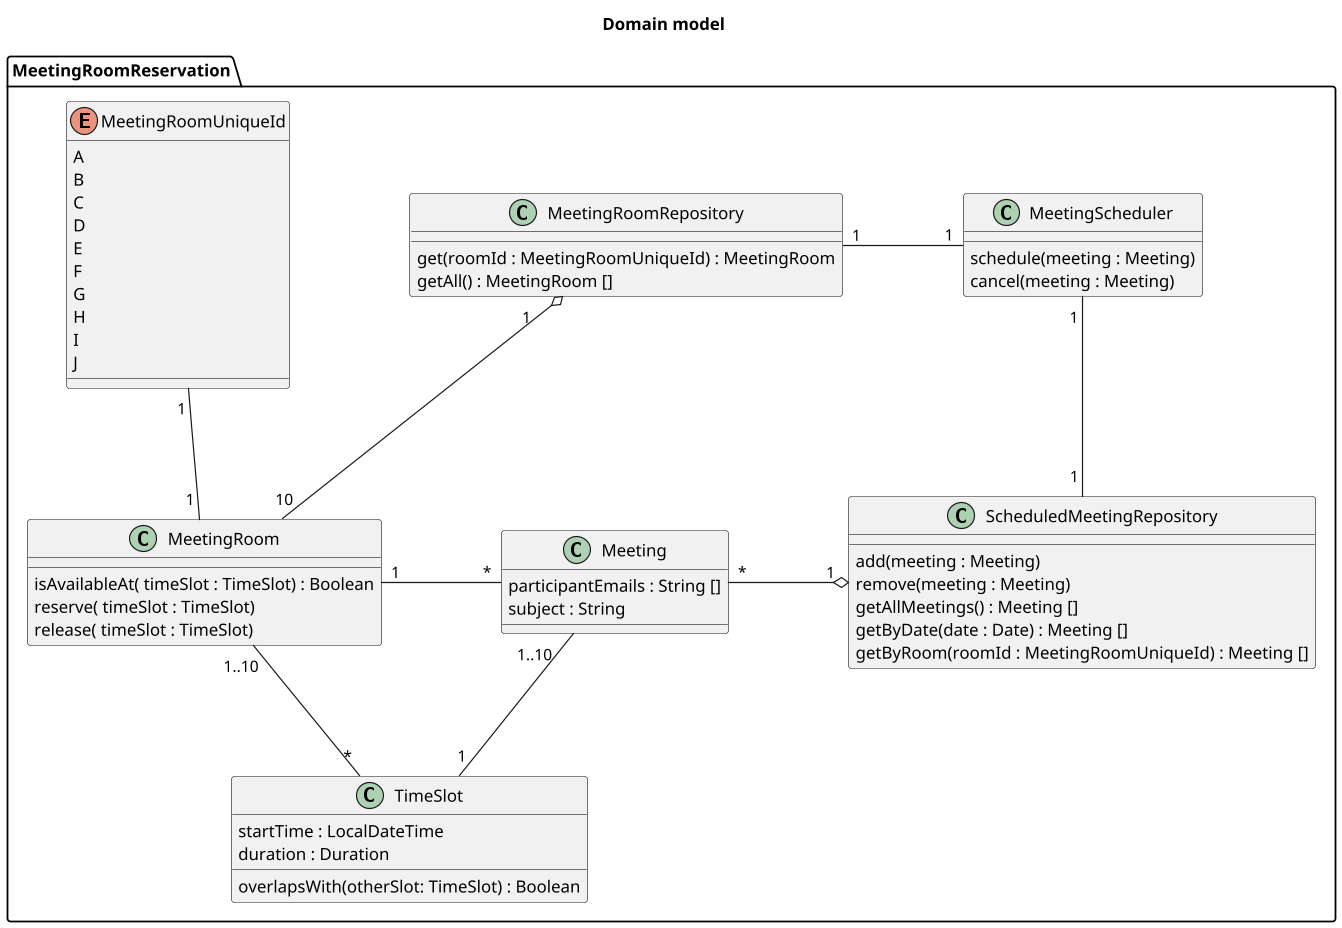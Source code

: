 @startuml

scale 1.2
skinparam nodesep 100
skinparam ranksep 90

title Domain model

package MeetingRoomReservation {

    class MeetingRoom {
        isAvailableAt( timeSlot : TimeSlot) : Boolean
        reserve( timeSlot : TimeSlot)
        release( timeSlot : TimeSlot)
    }

    class Meeting {
        participantEmails : String []
        subject : String
    }

    class MeetingScheduler {
        schedule(meeting : Meeting)
        cancel(meeting : Meeting)
    }

    class ScheduledMeetingRepository {
        add(meeting : Meeting)
        remove(meeting : Meeting)
        getAllMeetings() : Meeting []
        getByDate(date : Date) : Meeting []
        getByRoom(roomId : MeetingRoomUniqueId) : Meeting []
    }

    class MeetingRoomRepository{
        get(roomId : MeetingRoomUniqueId) : MeetingRoom
        getAll() : MeetingRoom []
'       getAvailableMeetingRoomsAt( timeSlot : TimeSlot) : MeetingRoom []
    }

    class TimeSlot {
        startTime : LocalDateTime
        duration : Duration
        overlapsWith(otherSlot: TimeSlot) : Boolean
    }

    enum MeetingRoomUniqueId {
        A
        B
        C
        D
        E
        F
        G
        H
        I
        J
    }

    Meeting "1..10   " -- "1" TimeSlot
    MeetingRoom "1..10" -- "*" TimeSlot
    MeetingRoom "1" - "*" Meeting
    MeetingRoomUniqueId "1 " -- "1 " MeetingRoom
    MeetingRoomRepository "1     " o-- "10" MeetingRoom
    MeetingRoomRepository "1" - "1" MeetingScheduler
    MeetingScheduler "1 " -- "1 " ScheduledMeetingRepository
    Meeting "*" -o "1 " ScheduledMeetingRepository
}

@enduml